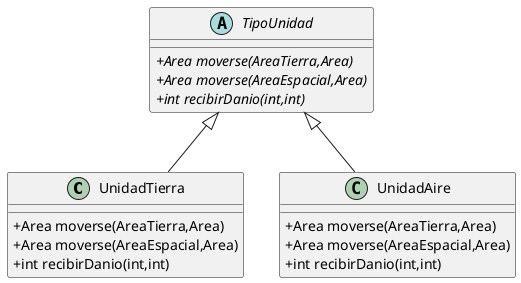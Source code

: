 @startuml
skinparam classAttributeIconSize 0
class UnidadTierra {
+ Area moverse(AreaTierra,Area)
+ Area moverse(AreaEspacial,Area)
+ int recibirDanio(int,int)
}
abstract class TipoUnidad {
+ {abstract}Area moverse(AreaTierra,Area)
+ {abstract}Area moverse(AreaEspacial,Area)
+ {abstract}int recibirDanio(int,int)
}
class UnidadAire {
+ Area moverse(AreaTierra,Area)
+ Area moverse(AreaEspacial,Area)
+ int recibirDanio(int,int)
}


TipoUnidad <|-- UnidadTierra
TipoUnidad <|-- UnidadAire
@enduml
